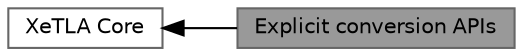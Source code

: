 digraph "Explicit conversion APIs"
{
 // LATEX_PDF_SIZE
  bgcolor="transparent";
  edge [fontname=Helvetica,fontsize=10,labelfontname=Helvetica,labelfontsize=10];
  node [fontname=Helvetica,fontsize=10,shape=box,height=0.2,width=0.4];
  rankdir=LR;
  Node2 [id="Node000002",label="XeTLA Core",height=0.2,width=0.4,color="grey40", fillcolor="white", style="filled",URL="$group__xetla__core.html",tooltip="This is a low-level API wrapper for ESIMD."];
  Node1 [id="Node000001",label="Explicit conversion APIs",height=0.2,width=0.4,color="gray40", fillcolor="grey60", style="filled", fontcolor="black",tooltip="Defines explicit conversions (with and without saturation), truncation etc."];
  Node2->Node1 [shape=plaintext, dir="back", style="solid"];
}
